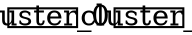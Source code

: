 digraph G {
    cluster_0 [ shape=rectangle,width=0.45833333333333,height=0.125,fixedsize=true,id=22796,type=0 ];
    cluster_1 [ shape=rectangle,width=0.45833333333333,height=0.125,fixedsize=true,id=22799,type=0 ];
}
